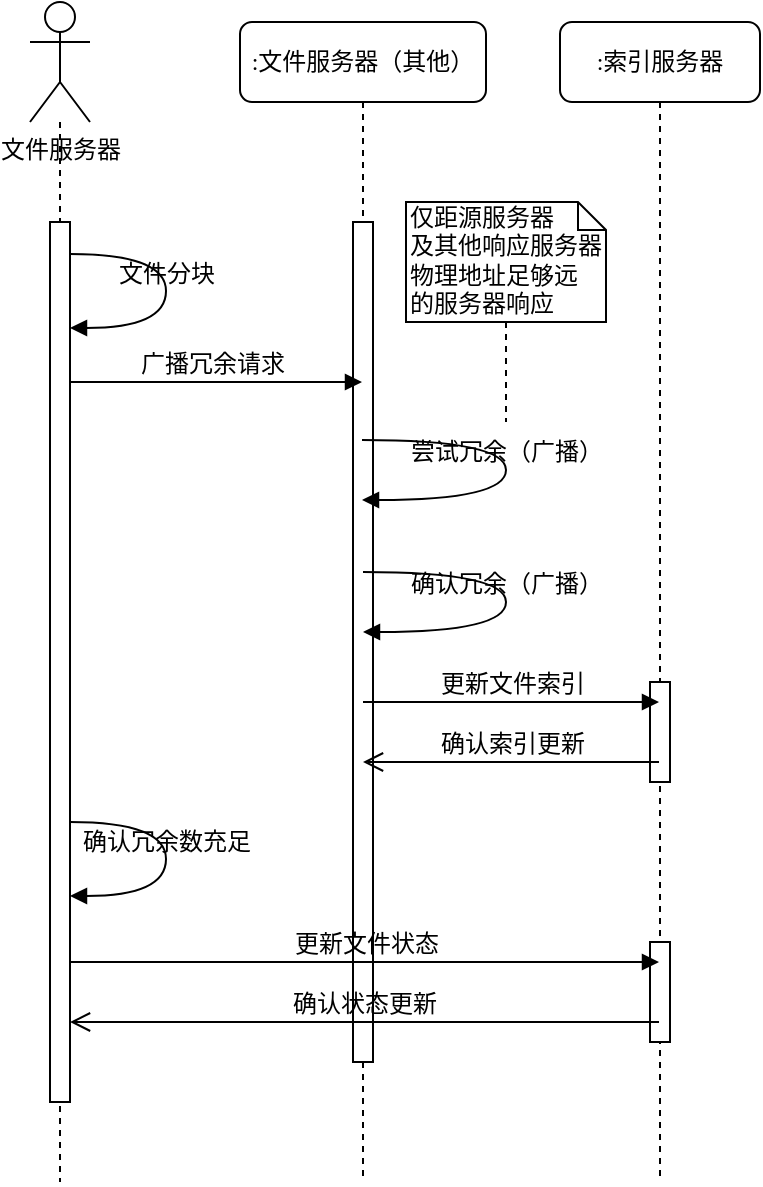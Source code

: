 <mxfile version="20.6.2" type="device"><diagram name="Page-1" id="13e1069c-82ec-6db2-03f1-153e76fe0fe0"><mxGraphModel dx="1024" dy="604" grid="1" gridSize="10" guides="1" tooltips="1" connect="1" arrows="1" fold="1" page="1" pageScale="1" pageWidth="1100" pageHeight="850" background="none" math="0" shadow="0"><root><mxCell id="0"/><mxCell id="1" parent="0"/><mxCell id="7baba1c4bc27f4b0-2" value=":文件服务器（其他）" style="shape=umlLifeline;perimeter=lifelinePerimeter;whiteSpace=wrap;html=1;container=1;collapsible=0;recursiveResize=0;outlineConnect=0;rounded=1;shadow=0;comic=0;labelBackgroundColor=none;strokeWidth=1;fontFamily=Verdana;fontSize=12;align=center;" parent="1" vertex="1"><mxGeometry x="287" y="80" width="123" height="580" as="geometry"/></mxCell><mxCell id="7baba1c4bc27f4b0-10" value="" style="html=1;points=[];perimeter=orthogonalPerimeter;rounded=0;shadow=0;comic=0;labelBackgroundColor=none;strokeWidth=1;fontFamily=Verdana;fontSize=12;align=center;" parent="7baba1c4bc27f4b0-2" vertex="1"><mxGeometry x="56.5" y="100" width="10" height="420" as="geometry"/></mxCell><mxCell id="7baba1c4bc27f4b0-3" value=":索引服务器" style="shape=umlLifeline;perimeter=lifelinePerimeter;whiteSpace=wrap;html=1;container=1;collapsible=0;recursiveResize=0;outlineConnect=0;rounded=1;shadow=0;comic=0;labelBackgroundColor=none;strokeWidth=1;fontFamily=Verdana;fontSize=12;align=center;" parent="1" vertex="1"><mxGeometry x="447" y="80" width="100" height="580" as="geometry"/></mxCell><mxCell id="6QHrAsNUNhLvbTnuh7eC-16" value="" style="html=1;points=[];perimeter=orthogonalPerimeter;rounded=0;shadow=0;comic=0;labelBackgroundColor=none;strokeWidth=1;fontFamily=Verdana;fontSize=12;align=center;" parent="7baba1c4bc27f4b0-3" vertex="1"><mxGeometry x="45" y="460" width="10" height="50" as="geometry"/></mxCell><mxCell id="bXpU8Cd6RR_gaqc5C0Fd-10" value="" style="html=1;points=[];perimeter=orthogonalPerimeter;rounded=0;shadow=0;comic=0;labelBackgroundColor=none;strokeWidth=1;fontFamily=Verdana;fontSize=12;align=center;" vertex="1" parent="7baba1c4bc27f4b0-3"><mxGeometry x="45" y="330" width="10" height="50" as="geometry"/></mxCell><mxCell id="7baba1c4bc27f4b0-11" value="广播冗余请求" style="html=1;verticalAlign=bottom;endArrow=block;labelBackgroundColor=none;fontFamily=Verdana;fontSize=12;edgeStyle=elbowEdgeStyle;elbow=vertical;" parent="1" target="7baba1c4bc27f4b0-2" edge="1"><mxGeometry relative="1" as="geometry"><mxPoint x="197" y="260" as="sourcePoint"/><Array as="points"><mxPoint x="270" y="260"/><mxPoint x="227" y="190"/></Array></mxGeometry></mxCell><mxCell id="6QHrAsNUNhLvbTnuh7eC-2" style="edgeStyle=orthogonalEdgeStyle;rounded=0;orthogonalLoop=1;jettySize=auto;html=1;endArrow=none;endFill=0;dashed=1;" parent="1" source="6QHrAsNUNhLvbTnuh7eC-1" edge="1"><mxGeometry relative="1" as="geometry"><mxPoint x="197" y="660" as="targetPoint"/></mxGeometry></mxCell><mxCell id="6QHrAsNUNhLvbTnuh7eC-3" value="" style="edgeStyle=orthogonalEdgeStyle;rounded=0;orthogonalLoop=1;jettySize=auto;html=1;dashed=1;endArrow=none;endFill=0;" parent="1" source="6QHrAsNUNhLvbTnuh7eC-1" target="7baba1c4bc27f4b0-9" edge="1"><mxGeometry relative="1" as="geometry"/></mxCell><mxCell id="6QHrAsNUNhLvbTnuh7eC-1" value="文件服务器" style="shape=umlActor;verticalLabelPosition=bottom;verticalAlign=top;html=1;" parent="1" vertex="1"><mxGeometry x="182" y="70" width="30" height="60" as="geometry"/></mxCell><mxCell id="7baba1c4bc27f4b0-9" value="" style="html=1;points=[];perimeter=orthogonalPerimeter;rounded=0;shadow=0;comic=0;labelBackgroundColor=none;strokeWidth=1;fontFamily=Verdana;fontSize=12;align=center;" parent="1" vertex="1"><mxGeometry x="192" y="180" width="10" height="440" as="geometry"/></mxCell><mxCell id="6QHrAsNUNhLvbTnuh7eC-17" value="更新文件状态" style="html=1;verticalAlign=bottom;endArrow=block;labelBackgroundColor=none;fontFamily=Verdana;fontSize=12;edgeStyle=elbowEdgeStyle;elbow=vertical;" parent="1" source="7baba1c4bc27f4b0-9" target="7baba1c4bc27f4b0-3" edge="1"><mxGeometry relative="1" as="geometry"><mxPoint x="336.5" y="480" as="sourcePoint"/><mxPoint x="496.5" y="480" as="targetPoint"/><Array as="points"><mxPoint x="427" y="550"/><mxPoint x="457" y="470"/><mxPoint x="467" y="400"/><mxPoint x="397" y="220"/><mxPoint x="397" y="280"/></Array></mxGeometry></mxCell><mxCell id="bXpU8Cd6RR_gaqc5C0Fd-2" value="文件分块" style="html=1;verticalAlign=bottom;endArrow=block;labelBackgroundColor=none;fontFamily=Verdana;fontSize=12;elbow=vertical;edgeStyle=orthogonalEdgeStyle;curved=1;" edge="1" parent="1"><mxGeometry relative="1" as="geometry"><mxPoint x="202" y="196" as="sourcePoint"/><mxPoint x="202" y="233" as="targetPoint"/><Array as="points"><mxPoint x="250" y="196"/><mxPoint x="250" y="233"/></Array></mxGeometry></mxCell><mxCell id="bXpU8Cd6RR_gaqc5C0Fd-6" value="尝试冗余（广播）" style="html=1;verticalAlign=bottom;endArrow=block;labelBackgroundColor=none;fontFamily=Verdana;fontSize=12;elbow=vertical;edgeStyle=orthogonalEdgeStyle;curved=1;" edge="1" parent="1"><mxGeometry relative="1" as="geometry"><mxPoint x="348" y="289" as="sourcePoint"/><mxPoint x="348" y="319" as="targetPoint"/><Array as="points"><mxPoint x="420" y="289"/><mxPoint x="420" y="319"/></Array></mxGeometry></mxCell><mxCell id="bXpU8Cd6RR_gaqc5C0Fd-7" value="仅距源服务器&lt;br&gt;及其他响应服务器&lt;br&gt;物理地址足够远&lt;br&gt;的服务器响应" style="shape=note;whiteSpace=wrap;html=1;size=14;verticalAlign=top;align=left;spacingTop=-6;rounded=0;shadow=0;comic=0;labelBackgroundColor=none;strokeWidth=1;fontFamily=Verdana;fontSize=12" vertex="1" parent="1"><mxGeometry x="370" y="170" width="100" height="60" as="geometry"/></mxCell><mxCell id="bXpU8Cd6RR_gaqc5C0Fd-8" style="edgeStyle=orthogonalEdgeStyle;rounded=0;orthogonalLoop=1;jettySize=auto;html=1;dashed=1;endArrow=none;endFill=0;exitX=0.5;exitY=1;exitDx=0;exitDy=0;exitPerimeter=0;" edge="1" parent="1" source="bXpU8Cd6RR_gaqc5C0Fd-7"><mxGeometry relative="1" as="geometry"><mxPoint x="420" y="280" as="targetPoint"/><mxPoint x="277" y="65" as="sourcePoint"/><Array as="points"><mxPoint x="420" y="280"/></Array></mxGeometry></mxCell><mxCell id="bXpU8Cd6RR_gaqc5C0Fd-9" value="确认冗余（广播）" style="html=1;verticalAlign=bottom;endArrow=block;labelBackgroundColor=none;fontFamily=Verdana;fontSize=12;elbow=vertical;edgeStyle=orthogonalEdgeStyle;curved=1;" edge="1" parent="1" source="7baba1c4bc27f4b0-2" target="7baba1c4bc27f4b0-2"><mxGeometry relative="1" as="geometry"><mxPoint x="353.5" y="355" as="sourcePoint"/><mxPoint x="353.5" y="385" as="targetPoint"/><Array as="points"><mxPoint x="420" y="355"/><mxPoint x="420" y="385"/></Array></mxGeometry></mxCell><mxCell id="bXpU8Cd6RR_gaqc5C0Fd-11" value="更新文件索引" style="html=1;verticalAlign=bottom;endArrow=block;labelBackgroundColor=none;fontFamily=Verdana;fontSize=12;edgeStyle=elbowEdgeStyle;elbow=vertical;" edge="1" parent="1" source="7baba1c4bc27f4b0-2" target="7baba1c4bc27f4b0-3"><mxGeometry relative="1" as="geometry"><mxPoint x="348" y="480" as="sourcePoint"/><mxPoint x="496.5" y="480" as="targetPoint"/><Array as="points"><mxPoint x="420" y="420"/><mxPoint x="427" y="480"/><mxPoint x="457" y="470"/><mxPoint x="467" y="400"/><mxPoint x="397" y="220"/><mxPoint x="397" y="280"/></Array></mxGeometry></mxCell><mxCell id="bXpU8Cd6RR_gaqc5C0Fd-12" value="确认索引更新" style="html=1;verticalAlign=bottom;endArrow=open;endSize=8;labelBackgroundColor=none;fontFamily=Verdana;fontSize=12;edgeStyle=elbowEdgeStyle;elbow=vertical;" edge="1" parent="1" source="7baba1c4bc27f4b0-3" target="7baba1c4bc27f4b0-2"><mxGeometry relative="1" as="geometry"><mxPoint x="290" y="450" as="targetPoint"/><Array as="points"><mxPoint x="420" y="450"/><mxPoint x="365" y="450"/><mxPoint x="395" y="450"/></Array><mxPoint x="436" y="450" as="sourcePoint"/></mxGeometry></mxCell><mxCell id="bXpU8Cd6RR_gaqc5C0Fd-15" value="确认冗余数充足" style="html=1;verticalAlign=bottom;endArrow=block;labelBackgroundColor=none;fontFamily=Verdana;fontSize=12;elbow=vertical;edgeStyle=orthogonalEdgeStyle;curved=1;" edge="1" parent="1"><mxGeometry relative="1" as="geometry"><mxPoint x="202" y="480" as="sourcePoint"/><mxPoint x="202" y="517" as="targetPoint"/><Array as="points"><mxPoint x="250" y="480"/><mxPoint x="250" y="517"/></Array></mxGeometry></mxCell><mxCell id="bXpU8Cd6RR_gaqc5C0Fd-16" value="确认状态更新" style="html=1;verticalAlign=bottom;endArrow=open;endSize=8;labelBackgroundColor=none;fontFamily=Verdana;fontSize=12;edgeStyle=elbowEdgeStyle;elbow=vertical;" edge="1" parent="1" source="7baba1c4bc27f4b0-3" target="7baba1c4bc27f4b0-9"><mxGeometry relative="1" as="geometry"><mxPoint x="358" y="460" as="targetPoint"/><Array as="points"><mxPoint x="440" y="580"/><mxPoint x="375" y="460"/><mxPoint x="405" y="460"/></Array><mxPoint x="506.5" y="460" as="sourcePoint"/></mxGeometry></mxCell></root></mxGraphModel></diagram></mxfile>